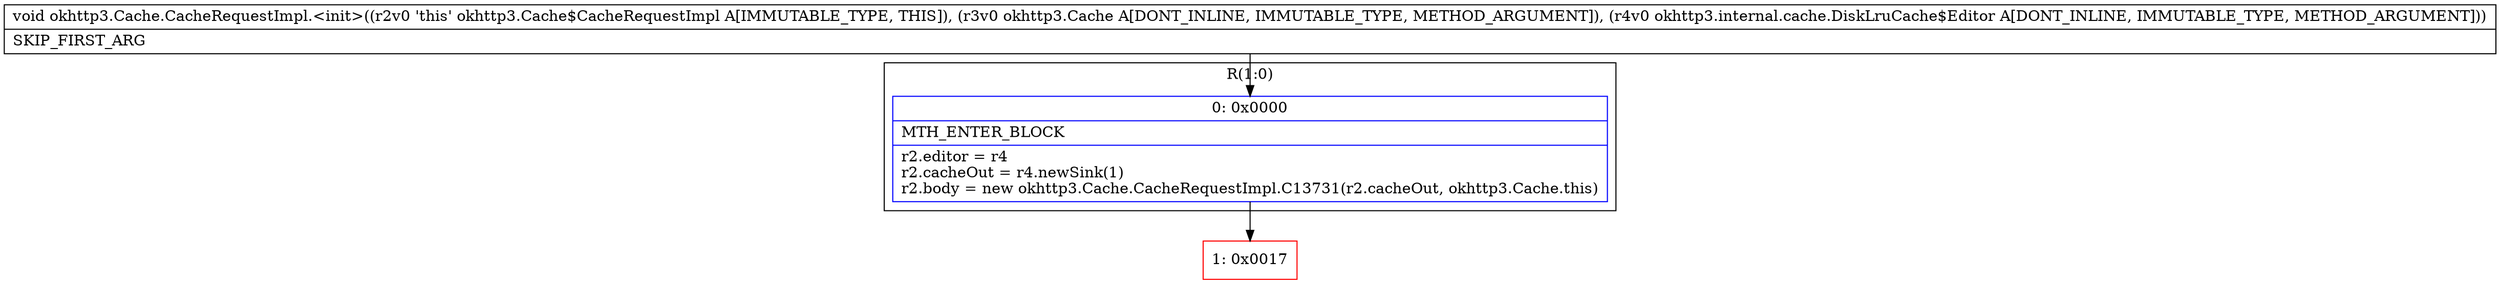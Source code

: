 digraph "CFG forokhttp3.Cache.CacheRequestImpl.\<init\>(Lokhttp3\/Cache;Lokhttp3\/internal\/cache\/DiskLruCache$Editor;)V" {
subgraph cluster_Region_1759298190 {
label = "R(1:0)";
node [shape=record,color=blue];
Node_0 [shape=record,label="{0\:\ 0x0000|MTH_ENTER_BLOCK\l|r2.editor = r4\lr2.cacheOut = r4.newSink(1)\lr2.body = new okhttp3.Cache.CacheRequestImpl.C13731(r2.cacheOut, okhttp3.Cache.this)\l}"];
}
Node_1 [shape=record,color=red,label="{1\:\ 0x0017}"];
MethodNode[shape=record,label="{void okhttp3.Cache.CacheRequestImpl.\<init\>((r2v0 'this' okhttp3.Cache$CacheRequestImpl A[IMMUTABLE_TYPE, THIS]), (r3v0 okhttp3.Cache A[DONT_INLINE, IMMUTABLE_TYPE, METHOD_ARGUMENT]), (r4v0 okhttp3.internal.cache.DiskLruCache$Editor A[DONT_INLINE, IMMUTABLE_TYPE, METHOD_ARGUMENT]))  | SKIP_FIRST_ARG\l}"];
MethodNode -> Node_0;
Node_0 -> Node_1;
}

